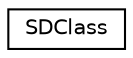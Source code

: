 digraph "Graphical Class Hierarchy"
{
  edge [fontname="Helvetica",fontsize="10",labelfontname="Helvetica",labelfontsize="10"];
  node [fontname="Helvetica",fontsize="10",shape=record];
  rankdir="LR";
  Node1 [label="SDClass",height=0.2,width=0.4,color="black", fillcolor="white", style="filled",URL="$class_s_d_class.html"];
}
